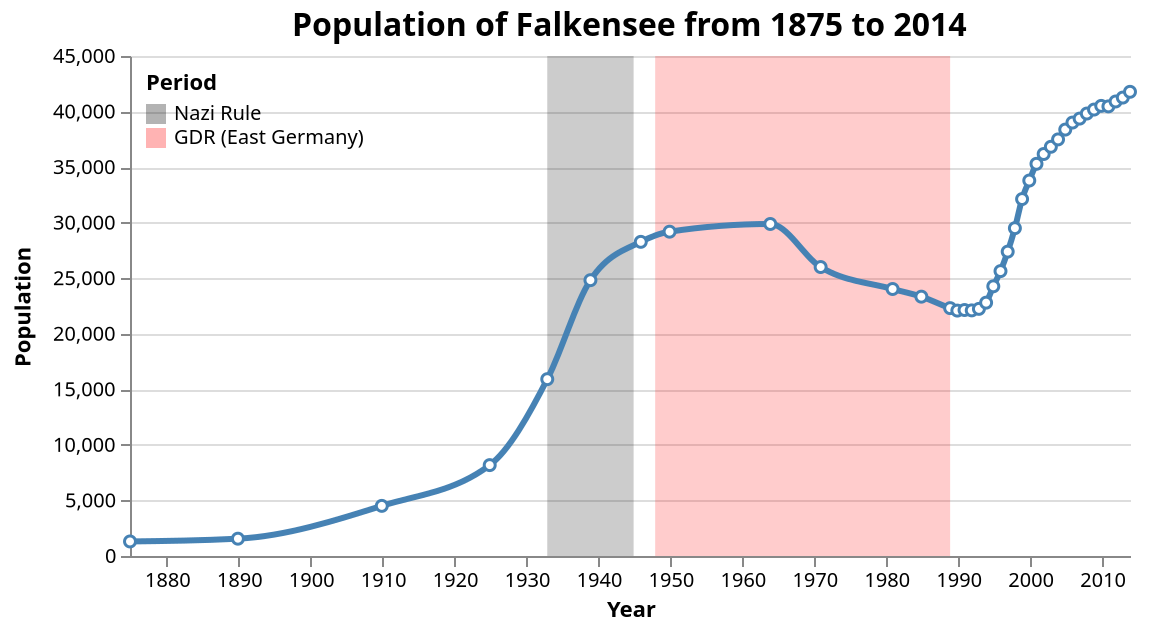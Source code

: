 {
  "schema": {"language": "vega", "version": "3.0.0"},
  "width": 500,
  "height": 250,
  "padding": 5,

  "data": [
    {
      "name": "table",
      "values": [
        {"year": 1875, "population": 1309},
        {"year": 1890, "population": 1558},
        {"year": 1910, "population": 4512},
        {"year": 1925, "population": 8180},
        {"year": 1933, "population": 15915},
        {"year": 1939, "population": 24824},
        {"year": 1946, "population": 28275},
        {"year": 1950, "population": 29189},
        {"year": 1964, "population": 29881},
        {"year": 1971, "population": 26007},
        {"year": 1981, "population": 24029},
        {"year": 1985, "population": 23340},
        {"year": 1989, "population": 22307},
        {"year": 1990, "population": 22087},
        {"year": 1991, "population": 22139},
        {"year": 1992, "population": 22105},
        {"year": 1993, "population": 22242},
        {"year": 1994, "population": 22801},
        {"year": 1995, "population": 24273},
        {"year": 1996, "population": 25640},
        {"year": 1997, "population": 27393},
        {"year": 1998, "population": 29505},
        {"year": 1999, "population": 32124},
        {"year": 2000, "population": 33791},
        {"year": 2001, "population": 35297},
        {"year": 2002, "population": 36179},
        {"year": 2003, "population": 36829},
        {"year": 2004, "population": 37493},
        {"year": 2005, "population": 38376},
        {"year": 2006, "population": 39008},
        {"year": 2007, "population": 39366},
        {"year": 2008, "population": 39821},
        {"year": 2009, "population": 40179},
        {"year": 2010, "population": 40511},
        {"year": 2011, "population": 40465},
        {"year": 2012, "population": 40905},
        {"year": 2013, "population": 41258},
        {"year": 2014, "population": 41777}
      ]
    },
    {
      "name": "summary",
      "source": "table",
      "transform": [
        {
          "type": "aggregate",
          "fields": ["year", "year"],
          "ops": ["min", "max"]
        }
      ]
    },
    {
      "name": "annotation",
      "values": [
        {
          "start": 1933,
          "end": 1945,
          "text": "Nazi Rule"
        },
        {
          "start": 1948,
          "end": 1989,
          "text": "GDR (East Germany)"
        }
      ]
    }
  ],

  "scales": [
    {
      "name": "x",
      "type": "linear",
      "range": "width",
      "zero": false,
      "domain": {"data": "table", "field": "year"}
    },
    {
      "name": "y",
      "type": "linear",
      "range": "height",
      "nice": true,
      "zero": true,
      "domain": {"data": "table", "field": "population"}
    },
    {
      "name": "color",
      "type": "ordinal",
      "domain": {"data": "annotation", "field": "text"},
      "range": ["black", "red"]
    }
  ],

  "axes": [
    {
      "orient": "left",
      "scale": "y",
      "title": "Population",
      "titlePadding": 10,
      "grid": true
    },
    {
      "orient": "bottom",
      "scale": "x",
      "format": "d",
      "title": "Year",
      "tickCount": 15
    }
  ],

  "marks": [
    {
      "type": "rect",
      "from": {"data": "annotation"},
      "encode": {
        "enter": {
          "x": {"scale": "x", "field": "start"},
          "x2": {"scale": "x", "field": "end"},
          "y": {"value": 0},
          "y2": {"signal": "height"},
          "fill": {"scale": "color", "field": "text"},
          "opacity": {"value": 0.2}
        }
      }
    },
    {
      "type": "line",
      "from": {"data": "table"},
      "encode": {
        "enter": {
          "interpolate": {"value": "monotone"},
          "x": {"scale": "x", "field": "year"},
          "y": {"scale": "y", "field": "population"},
          "stroke": {"value": "steelblue"},
          "strokeWidth": {"value": 3}
        }
      }
    },
    {
      "type": "symbol",
      "from": {"data": "table"},
      "encode": {
        "enter": {
          "x": {"scale": "x", "field": "year"},
          "y": {"scale": "y", "field": "population"},
          "stroke": {"value": "steelblue"},
          "strokeWidth": {"value": 1.5},
          "fill": {"value": "white"},
          "size": {"value": 30}
        }
      }
    },
    {
      "type": "text",
      "from": {"data": "summary"},
      "encode": {
        "enter": {
          "x": {"signal": "width", "mult": 0.5},
          "y": {"value": -10},
          "text": {"signal": "'Population of Falkensee from ' + datum.min_year + ' to ' + datum.max_year"},
          "fill": {"value": "black"},
          "fontSize": {"value": 16},
          "align": {"value": "center"},
          "fontWeight": {"value": "bold"}
        }
      }
    }
  ],

  "legends": [
    {
      "fill": "color",
      "title": "Period",
      "orient": "top-left",
      "offset": 8,
      "encode": {
        "symbols": {
          "update": {
            "strokeWidth": {"value": 0},
            "shape": {"value": "square"},
            "opacity": {"value": 0.3}
          }
        }
      }
    }
  ]
}